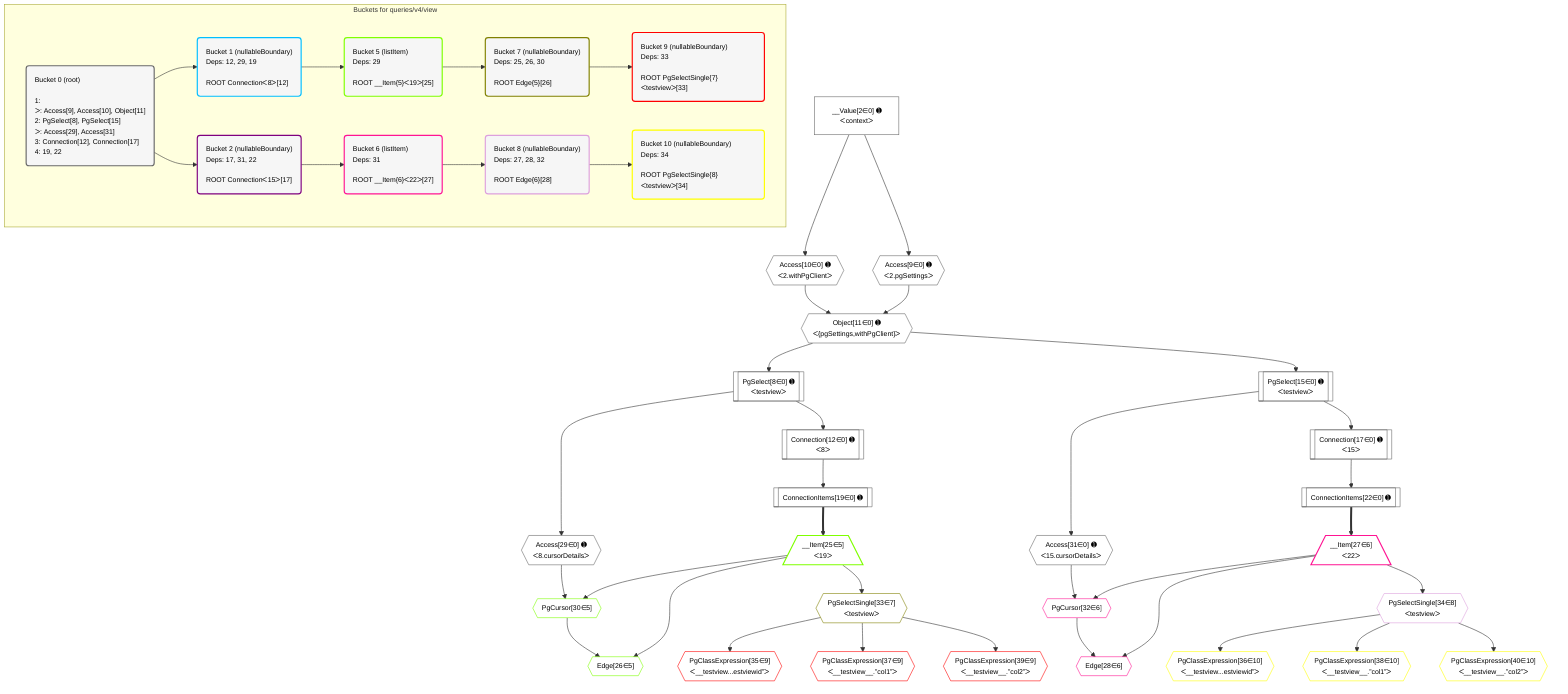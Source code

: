 %%{init: {'themeVariables': { 'fontSize': '12px'}}}%%
graph TD
    classDef path fill:#eee,stroke:#000,color:#000
    classDef plan fill:#fff,stroke-width:1px,color:#000
    classDef itemplan fill:#fff,stroke-width:2px,color:#000
    classDef unbatchedplan fill:#dff,stroke-width:1px,color:#000
    classDef sideeffectplan fill:#fcc,stroke-width:2px,color:#000
    classDef bucket fill:#f6f6f6,color:#000,stroke-width:2px,text-align:left

    subgraph "Buckets for queries/v4/view"
    Bucket0("Bucket 0 (root)<br /><br />1: <br />ᐳ: Access[9], Access[10], Object[11]<br />2: PgSelect[8], PgSelect[15]<br />ᐳ: Access[29], Access[31]<br />3: Connection[12], Connection[17]<br />4: 19, 22"):::bucket
    Bucket1("Bucket 1 (nullableBoundary)<br />Deps: 12, 29, 19<br /><br />ROOT Connectionᐸ8ᐳ[12]"):::bucket
    Bucket2("Bucket 2 (nullableBoundary)<br />Deps: 17, 31, 22<br /><br />ROOT Connectionᐸ15ᐳ[17]"):::bucket
    Bucket5("Bucket 5 (listItem)<br />Deps: 29<br /><br />ROOT __Item{5}ᐸ19ᐳ[25]"):::bucket
    Bucket6("Bucket 6 (listItem)<br />Deps: 31<br /><br />ROOT __Item{6}ᐸ22ᐳ[27]"):::bucket
    Bucket7("Bucket 7 (nullableBoundary)<br />Deps: 25, 26, 30<br /><br />ROOT Edge{5}[26]"):::bucket
    Bucket8("Bucket 8 (nullableBoundary)<br />Deps: 27, 28, 32<br /><br />ROOT Edge{6}[28]"):::bucket
    Bucket9("Bucket 9 (nullableBoundary)<br />Deps: 33<br /><br />ROOT PgSelectSingle{7}ᐸtestviewᐳ[33]"):::bucket
    Bucket10("Bucket 10 (nullableBoundary)<br />Deps: 34<br /><br />ROOT PgSelectSingle{8}ᐸtestviewᐳ[34]"):::bucket
    end
    Bucket0 --> Bucket1 & Bucket2
    Bucket1 --> Bucket5
    Bucket2 --> Bucket6
    Bucket5 --> Bucket7
    Bucket6 --> Bucket8
    Bucket7 --> Bucket9
    Bucket8 --> Bucket10

    %% plan dependencies
    Object11{{"Object[11∈0] ➊<br />ᐸ{pgSettings,withPgClient}ᐳ"}}:::plan
    Access9{{"Access[9∈0] ➊<br />ᐸ2.pgSettingsᐳ"}}:::plan
    Access10{{"Access[10∈0] ➊<br />ᐸ2.withPgClientᐳ"}}:::plan
    Access9 & Access10 --> Object11
    PgSelect8[["PgSelect[8∈0] ➊<br />ᐸtestviewᐳ"]]:::plan
    Object11 --> PgSelect8
    __Value2["__Value[2∈0] ➊<br />ᐸcontextᐳ"]:::plan
    __Value2 --> Access9
    __Value2 --> Access10
    Connection12[["Connection[12∈0] ➊<br />ᐸ8ᐳ"]]:::plan
    PgSelect8 --> Connection12
    PgSelect15[["PgSelect[15∈0] ➊<br />ᐸtestviewᐳ"]]:::plan
    Object11 --> PgSelect15
    Connection17[["Connection[17∈0] ➊<br />ᐸ15ᐳ"]]:::plan
    PgSelect15 --> Connection17
    ConnectionItems19[["ConnectionItems[19∈0] ➊"]]:::plan
    Connection12 --> ConnectionItems19
    ConnectionItems22[["ConnectionItems[22∈0] ➊"]]:::plan
    Connection17 --> ConnectionItems22
    Access29{{"Access[29∈0] ➊<br />ᐸ8.cursorDetailsᐳ"}}:::plan
    PgSelect8 --> Access29
    Access31{{"Access[31∈0] ➊<br />ᐸ15.cursorDetailsᐳ"}}:::plan
    PgSelect15 --> Access31
    Edge26{{"Edge[26∈5]"}}:::plan
    __Item25[/"__Item[25∈5]<br />ᐸ19ᐳ"\]:::itemplan
    PgCursor30{{"PgCursor[30∈5]"}}:::plan
    __Item25 & PgCursor30 --> Edge26
    __Item25 & Access29 --> PgCursor30
    ConnectionItems19 ==> __Item25
    Edge28{{"Edge[28∈6]"}}:::plan
    __Item27[/"__Item[27∈6]<br />ᐸ22ᐳ"\]:::itemplan
    PgCursor32{{"PgCursor[32∈6]"}}:::plan
    __Item27 & PgCursor32 --> Edge28
    __Item27 & Access31 --> PgCursor32
    ConnectionItems22 ==> __Item27
    PgSelectSingle33{{"PgSelectSingle[33∈7]<br />ᐸtestviewᐳ"}}:::plan
    __Item25 --> PgSelectSingle33
    PgSelectSingle34{{"PgSelectSingle[34∈8]<br />ᐸtestviewᐳ"}}:::plan
    __Item27 --> PgSelectSingle34
    PgClassExpression35{{"PgClassExpression[35∈9]<br />ᐸ__testview...estviewid”ᐳ"}}:::plan
    PgSelectSingle33 --> PgClassExpression35
    PgClassExpression37{{"PgClassExpression[37∈9]<br />ᐸ__testview__.”col1”ᐳ"}}:::plan
    PgSelectSingle33 --> PgClassExpression37
    PgClassExpression39{{"PgClassExpression[39∈9]<br />ᐸ__testview__.”col2”ᐳ"}}:::plan
    PgSelectSingle33 --> PgClassExpression39
    PgClassExpression36{{"PgClassExpression[36∈10]<br />ᐸ__testview...estviewid”ᐳ"}}:::plan
    PgSelectSingle34 --> PgClassExpression36
    PgClassExpression38{{"PgClassExpression[38∈10]<br />ᐸ__testview__.”col1”ᐳ"}}:::plan
    PgSelectSingle34 --> PgClassExpression38
    PgClassExpression40{{"PgClassExpression[40∈10]<br />ᐸ__testview__.”col2”ᐳ"}}:::plan
    PgSelectSingle34 --> PgClassExpression40

    %% define steps
    classDef bucket0 stroke:#696969
    class Bucket0,__Value2,PgSelect8,Access9,Access10,Object11,Connection12,PgSelect15,Connection17,ConnectionItems19,ConnectionItems22,Access29,Access31 bucket0
    classDef bucket1 stroke:#00bfff
    class Bucket1 bucket1
    classDef bucket2 stroke:#7f007f
    class Bucket2 bucket2
    classDef bucket5 stroke:#7fff00
    class Bucket5,__Item25,Edge26,PgCursor30 bucket5
    classDef bucket6 stroke:#ff1493
    class Bucket6,__Item27,Edge28,PgCursor32 bucket6
    classDef bucket7 stroke:#808000
    class Bucket7,PgSelectSingle33 bucket7
    classDef bucket8 stroke:#dda0dd
    class Bucket8,PgSelectSingle34 bucket8
    classDef bucket9 stroke:#ff0000
    class Bucket9,PgClassExpression35,PgClassExpression37,PgClassExpression39 bucket9
    classDef bucket10 stroke:#ffff00
    class Bucket10,PgClassExpression36,PgClassExpression38,PgClassExpression40 bucket10